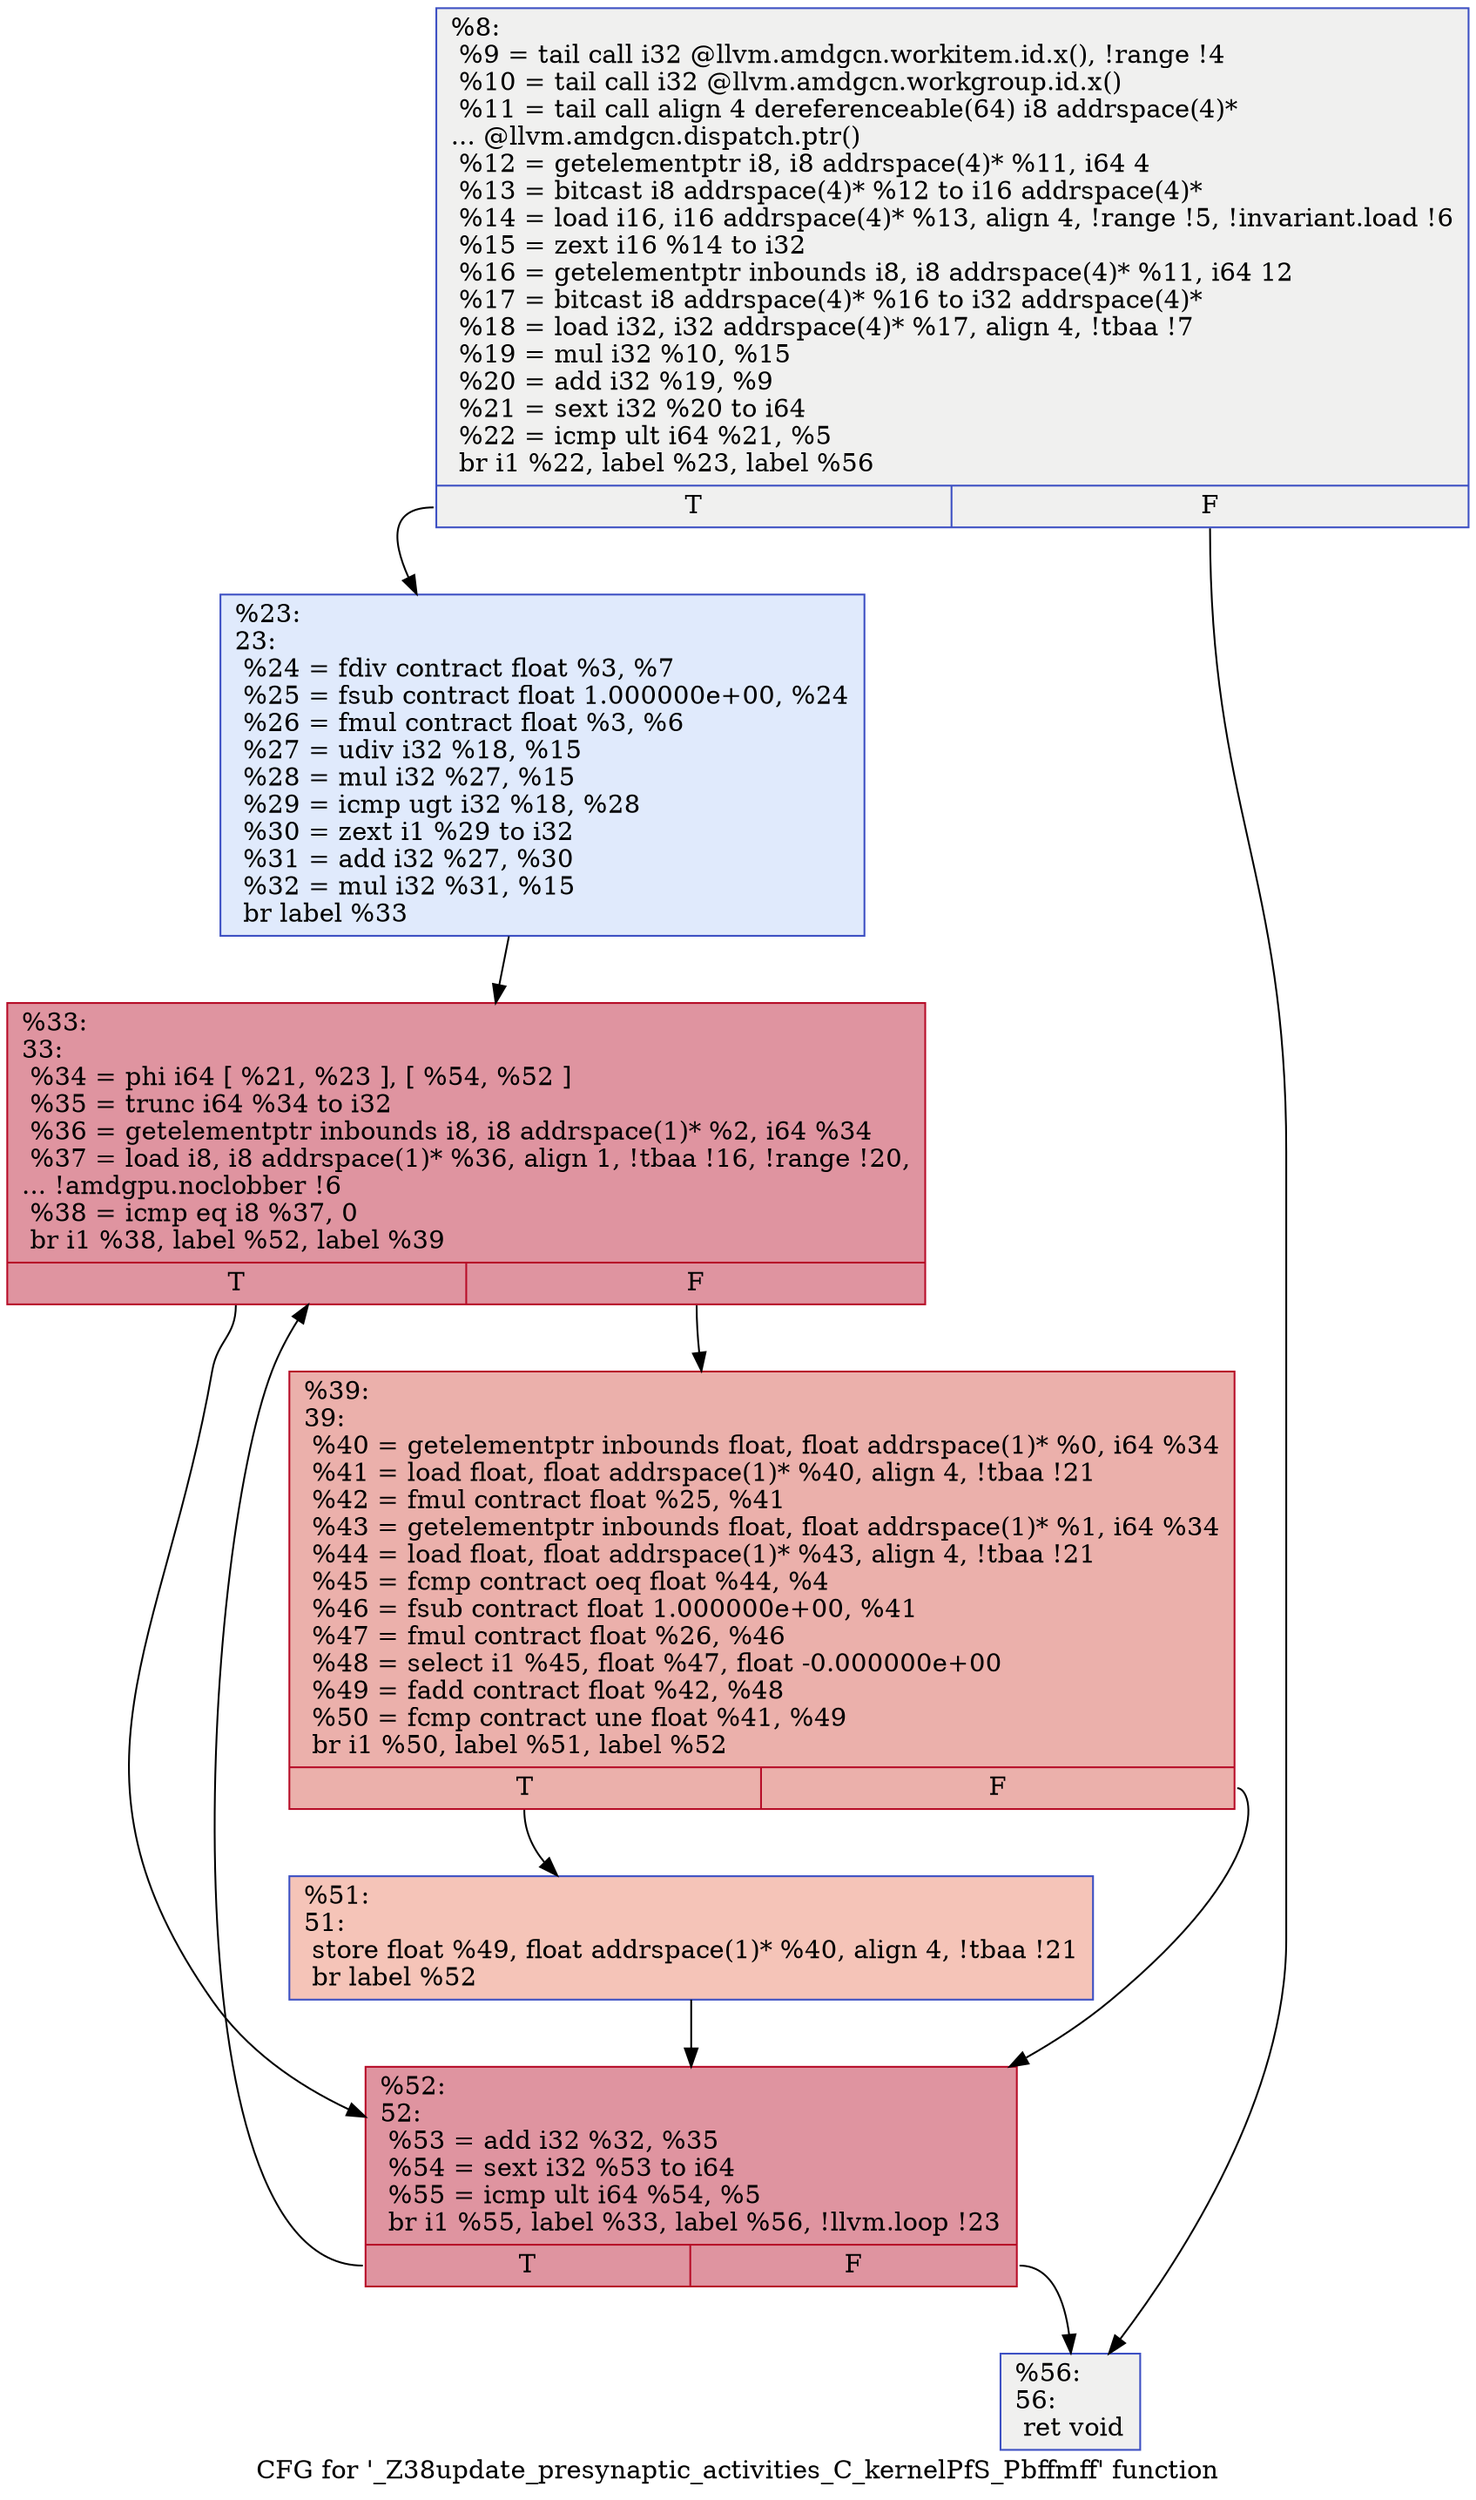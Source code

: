 digraph "CFG for '_Z38update_presynaptic_activities_C_kernelPfS_Pbffmff' function" {
	label="CFG for '_Z38update_presynaptic_activities_C_kernelPfS_Pbffmff' function";

	Node0x4861a30 [shape=record,color="#3d50c3ff", style=filled, fillcolor="#dedcdb70",label="{%8:\l  %9 = tail call i32 @llvm.amdgcn.workitem.id.x(), !range !4\l  %10 = tail call i32 @llvm.amdgcn.workgroup.id.x()\l  %11 = tail call align 4 dereferenceable(64) i8 addrspace(4)*\l... @llvm.amdgcn.dispatch.ptr()\l  %12 = getelementptr i8, i8 addrspace(4)* %11, i64 4\l  %13 = bitcast i8 addrspace(4)* %12 to i16 addrspace(4)*\l  %14 = load i16, i16 addrspace(4)* %13, align 4, !range !5, !invariant.load !6\l  %15 = zext i16 %14 to i32\l  %16 = getelementptr inbounds i8, i8 addrspace(4)* %11, i64 12\l  %17 = bitcast i8 addrspace(4)* %16 to i32 addrspace(4)*\l  %18 = load i32, i32 addrspace(4)* %17, align 4, !tbaa !7\l  %19 = mul i32 %10, %15\l  %20 = add i32 %19, %9\l  %21 = sext i32 %20 to i64\l  %22 = icmp ult i64 %21, %5\l  br i1 %22, label %23, label %56\l|{<s0>T|<s1>F}}"];
	Node0x4861a30:s0 -> Node0x4863ce0;
	Node0x4861a30:s1 -> Node0x4863d70;
	Node0x4863ce0 [shape=record,color="#3d50c3ff", style=filled, fillcolor="#b9d0f970",label="{%23:\l23:                                               \l  %24 = fdiv contract float %3, %7\l  %25 = fsub contract float 1.000000e+00, %24\l  %26 = fmul contract float %3, %6\l  %27 = udiv i32 %18, %15\l  %28 = mul i32 %27, %15\l  %29 = icmp ugt i32 %18, %28\l  %30 = zext i1 %29 to i32\l  %31 = add i32 %27, %30\l  %32 = mul i32 %31, %15\l  br label %33\l}"];
	Node0x4863ce0 -> Node0x48637d0;
	Node0x48637d0 [shape=record,color="#b70d28ff", style=filled, fillcolor="#b70d2870",label="{%33:\l33:                                               \l  %34 = phi i64 [ %21, %23 ], [ %54, %52 ]\l  %35 = trunc i64 %34 to i32\l  %36 = getelementptr inbounds i8, i8 addrspace(1)* %2, i64 %34\l  %37 = load i8, i8 addrspace(1)* %36, align 1, !tbaa !16, !range !20,\l... !amdgpu.noclobber !6\l  %38 = icmp eq i8 %37, 0\l  br i1 %38, label %52, label %39\l|{<s0>T|<s1>F}}"];
	Node0x48637d0:s0 -> Node0x4864fc0;
	Node0x48637d0:s1 -> Node0x4865c50;
	Node0x4865c50 [shape=record,color="#b70d28ff", style=filled, fillcolor="#d24b4070",label="{%39:\l39:                                               \l  %40 = getelementptr inbounds float, float addrspace(1)* %0, i64 %34\l  %41 = load float, float addrspace(1)* %40, align 4, !tbaa !21\l  %42 = fmul contract float %25, %41\l  %43 = getelementptr inbounds float, float addrspace(1)* %1, i64 %34\l  %44 = load float, float addrspace(1)* %43, align 4, !tbaa !21\l  %45 = fcmp contract oeq float %44, %4\l  %46 = fsub contract float 1.000000e+00, %41\l  %47 = fmul contract float %26, %46\l  %48 = select i1 %45, float %47, float -0.000000e+00\l  %49 = fadd contract float %42, %48\l  %50 = fcmp contract une float %41, %49\l  br i1 %50, label %51, label %52\l|{<s0>T|<s1>F}}"];
	Node0x4865c50:s0 -> Node0x4866b40;
	Node0x4865c50:s1 -> Node0x4864fc0;
	Node0x4866b40 [shape=record,color="#3d50c3ff", style=filled, fillcolor="#e97a5f70",label="{%51:\l51:                                               \l  store float %49, float addrspace(1)* %40, align 4, !tbaa !21\l  br label %52\l}"];
	Node0x4866b40 -> Node0x4864fc0;
	Node0x4864fc0 [shape=record,color="#b70d28ff", style=filled, fillcolor="#b70d2870",label="{%52:\l52:                                               \l  %53 = add i32 %32, %35\l  %54 = sext i32 %53 to i64\l  %55 = icmp ult i64 %54, %5\l  br i1 %55, label %33, label %56, !llvm.loop !23\l|{<s0>T|<s1>F}}"];
	Node0x4864fc0:s0 -> Node0x48637d0;
	Node0x4864fc0:s1 -> Node0x4863d70;
	Node0x4863d70 [shape=record,color="#3d50c3ff", style=filled, fillcolor="#dedcdb70",label="{%56:\l56:                                               \l  ret void\l}"];
}
